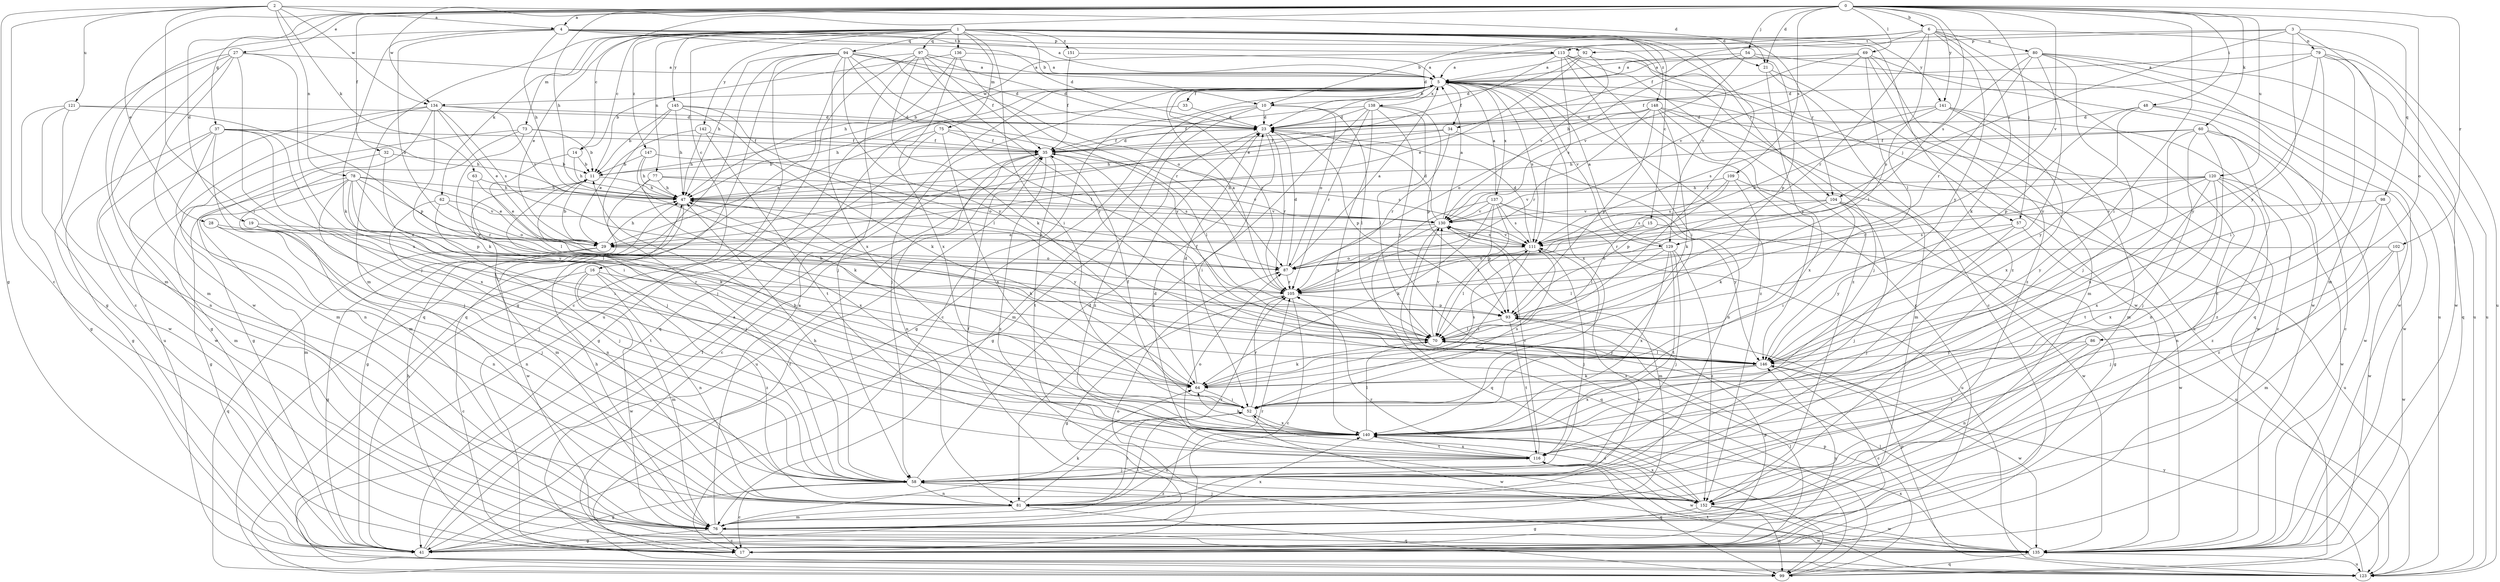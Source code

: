 strict digraph  {
0;
1;
2;
3;
4;
5;
6;
10;
11;
14;
15;
16;
17;
19;
21;
23;
27;
28;
29;
32;
33;
34;
35;
37;
41;
47;
48;
52;
54;
57;
58;
60;
62;
63;
64;
69;
70;
73;
75;
76;
77;
78;
79;
80;
81;
86;
87;
92;
93;
94;
97;
98;
99;
102;
104;
105;
109;
111;
113;
116;
120;
121;
123;
129;
130;
134;
135;
136;
137;
138;
140;
141;
142;
145;
146;
147;
148;
151;
152;
0 -> 4  [label=a];
0 -> 6  [label=b];
0 -> 14  [label=c];
0 -> 19  [label=d];
0 -> 21  [label=d];
0 -> 27  [label=e];
0 -> 28  [label=e];
0 -> 32  [label=f];
0 -> 37  [label=g];
0 -> 47  [label=h];
0 -> 48  [label=i];
0 -> 52  [label=i];
0 -> 54  [label=j];
0 -> 57  [label=j];
0 -> 60  [label=k];
0 -> 69  [label=l];
0 -> 86  [label=o];
0 -> 102  [label=r];
0 -> 109  [label=s];
0 -> 111  [label=s];
0 -> 120  [label=u];
0 -> 129  [label=v];
0 -> 134  [label=w];
0 -> 141  [label=y];
1 -> 10  [label=b];
1 -> 14  [label=c];
1 -> 15  [label=c];
1 -> 16  [label=c];
1 -> 21  [label=d];
1 -> 29  [label=e];
1 -> 52  [label=i];
1 -> 62  [label=k];
1 -> 70  [label=l];
1 -> 73  [label=m];
1 -> 75  [label=m];
1 -> 76  [label=m];
1 -> 77  [label=n];
1 -> 94  [label=q];
1 -> 97  [label=q];
1 -> 104  [label=r];
1 -> 129  [label=v];
1 -> 136  [label=x];
1 -> 141  [label=y];
1 -> 142  [label=y];
1 -> 145  [label=y];
1 -> 147  [label=z];
1 -> 148  [label=z];
1 -> 151  [label=z];
1 -> 152  [label=z];
2 -> 4  [label=a];
2 -> 17  [label=c];
2 -> 21  [label=d];
2 -> 41  [label=g];
2 -> 52  [label=i];
2 -> 63  [label=k];
2 -> 78  [label=n];
2 -> 121  [label=u];
2 -> 134  [label=w];
3 -> 76  [label=m];
3 -> 79  [label=n];
3 -> 92  [label=p];
3 -> 98  [label=q];
3 -> 104  [label=r];
3 -> 113  [label=t];
3 -> 146  [label=y];
4 -> 5  [label=a];
4 -> 23  [label=d];
4 -> 47  [label=h];
4 -> 64  [label=k];
4 -> 76  [label=m];
4 -> 87  [label=o];
4 -> 92  [label=p];
4 -> 104  [label=r];
4 -> 113  [label=t];
5 -> 10  [label=b];
5 -> 17  [label=c];
5 -> 33  [label=f];
5 -> 34  [label=f];
5 -> 57  [label=j];
5 -> 58  [label=j];
5 -> 99  [label=q];
5 -> 105  [label=r];
5 -> 111  [label=s];
5 -> 123  [label=u];
5 -> 129  [label=v];
5 -> 134  [label=w];
5 -> 137  [label=x];
5 -> 138  [label=x];
5 -> 140  [label=x];
5 -> 152  [label=z];
6 -> 10  [label=b];
6 -> 17  [label=c];
6 -> 23  [label=d];
6 -> 34  [label=f];
6 -> 64  [label=k];
6 -> 70  [label=l];
6 -> 80  [label=n];
6 -> 105  [label=r];
6 -> 123  [label=u];
6 -> 146  [label=y];
10 -> 23  [label=d];
10 -> 41  [label=g];
10 -> 70  [label=l];
10 -> 76  [label=m];
10 -> 87  [label=o];
10 -> 152  [label=z];
11 -> 47  [label=h];
11 -> 58  [label=j];
11 -> 76  [label=m];
14 -> 11  [label=b];
14 -> 47  [label=h];
14 -> 70  [label=l];
15 -> 29  [label=e];
15 -> 70  [label=l];
15 -> 123  [label=u];
16 -> 17  [label=c];
16 -> 76  [label=m];
16 -> 81  [label=n];
16 -> 105  [label=r];
16 -> 135  [label=w];
16 -> 152  [label=z];
17 -> 47  [label=h];
17 -> 70  [label=l];
19 -> 29  [label=e];
19 -> 81  [label=n];
19 -> 116  [label=t];
21 -> 17  [label=c];
21 -> 135  [label=w];
21 -> 146  [label=y];
23 -> 35  [label=f];
23 -> 41  [label=g];
23 -> 52  [label=i];
23 -> 93  [label=p];
23 -> 105  [label=r];
27 -> 5  [label=a];
27 -> 17  [label=c];
27 -> 41  [label=g];
27 -> 58  [label=j];
27 -> 76  [label=m];
27 -> 135  [label=w];
27 -> 140  [label=x];
28 -> 29  [label=e];
28 -> 58  [label=j];
28 -> 81  [label=n];
29 -> 11  [label=b];
29 -> 41  [label=g];
29 -> 47  [label=h];
29 -> 87  [label=o];
29 -> 99  [label=q];
32 -> 11  [label=b];
32 -> 76  [label=m];
32 -> 146  [label=y];
33 -> 23  [label=d];
33 -> 47  [label=h];
34 -> 35  [label=f];
34 -> 47  [label=h];
34 -> 81  [label=n];
34 -> 105  [label=r];
35 -> 11  [label=b];
35 -> 17  [label=c];
35 -> 23  [label=d];
35 -> 81  [label=n];
35 -> 111  [label=s];
35 -> 116  [label=t];
35 -> 123  [label=u];
35 -> 152  [label=z];
37 -> 35  [label=f];
37 -> 41  [label=g];
37 -> 47  [label=h];
37 -> 52  [label=i];
37 -> 58  [label=j];
37 -> 81  [label=n];
37 -> 135  [label=w];
37 -> 140  [label=x];
41 -> 5  [label=a];
41 -> 35  [label=f];
41 -> 93  [label=p];
41 -> 146  [label=y];
47 -> 130  [label=v];
47 -> 135  [label=w];
47 -> 146  [label=y];
48 -> 17  [label=c];
48 -> 23  [label=d];
48 -> 93  [label=p];
48 -> 135  [label=w];
48 -> 146  [label=y];
52 -> 35  [label=f];
52 -> 105  [label=r];
52 -> 111  [label=s];
52 -> 135  [label=w];
52 -> 140  [label=x];
54 -> 5  [label=a];
54 -> 47  [label=h];
54 -> 93  [label=p];
54 -> 123  [label=u];
54 -> 130  [label=v];
57 -> 58  [label=j];
57 -> 111  [label=s];
57 -> 135  [label=w];
57 -> 146  [label=y];
58 -> 17  [label=c];
58 -> 23  [label=d];
58 -> 41  [label=g];
58 -> 47  [label=h];
58 -> 81  [label=n];
58 -> 152  [label=z];
60 -> 35  [label=f];
60 -> 47  [label=h];
60 -> 58  [label=j];
60 -> 81  [label=n];
60 -> 135  [label=w];
60 -> 140  [label=x];
60 -> 152  [label=z];
62 -> 58  [label=j];
62 -> 81  [label=n];
62 -> 87  [label=o];
62 -> 130  [label=v];
63 -> 29  [label=e];
63 -> 47  [label=h];
63 -> 64  [label=k];
64 -> 23  [label=d];
64 -> 47  [label=h];
64 -> 52  [label=i];
64 -> 111  [label=s];
69 -> 5  [label=a];
69 -> 35  [label=f];
69 -> 70  [label=l];
69 -> 76  [label=m];
69 -> 130  [label=v];
69 -> 135  [label=w];
69 -> 152  [label=z];
70 -> 11  [label=b];
70 -> 35  [label=f];
70 -> 64  [label=k];
70 -> 130  [label=v];
70 -> 146  [label=y];
73 -> 11  [label=b];
73 -> 35  [label=f];
73 -> 41  [label=g];
73 -> 58  [label=j];
73 -> 76  [label=m];
75 -> 29  [label=e];
75 -> 35  [label=f];
75 -> 41  [label=g];
75 -> 70  [label=l];
75 -> 140  [label=x];
76 -> 5  [label=a];
76 -> 17  [label=c];
76 -> 41  [label=g];
76 -> 47  [label=h];
76 -> 52  [label=i];
76 -> 64  [label=k];
76 -> 105  [label=r];
76 -> 135  [label=w];
76 -> 140  [label=x];
77 -> 41  [label=g];
77 -> 47  [label=h];
77 -> 111  [label=s];
77 -> 130  [label=v];
77 -> 140  [label=x];
78 -> 29  [label=e];
78 -> 41  [label=g];
78 -> 47  [label=h];
78 -> 52  [label=i];
78 -> 58  [label=j];
78 -> 70  [label=l];
78 -> 76  [label=m];
78 -> 93  [label=p];
78 -> 105  [label=r];
79 -> 5  [label=a];
79 -> 23  [label=d];
79 -> 52  [label=i];
79 -> 116  [label=t];
79 -> 123  [label=u];
79 -> 135  [label=w];
79 -> 146  [label=y];
80 -> 5  [label=a];
80 -> 58  [label=j];
80 -> 87  [label=o];
80 -> 99  [label=q];
80 -> 105  [label=r];
80 -> 123  [label=u];
80 -> 135  [label=w];
80 -> 146  [label=y];
81 -> 52  [label=i];
81 -> 76  [label=m];
81 -> 99  [label=q];
81 -> 105  [label=r];
81 -> 111  [label=s];
86 -> 81  [label=n];
86 -> 116  [label=t];
86 -> 146  [label=y];
87 -> 5  [label=a];
87 -> 23  [label=d];
87 -> 47  [label=h];
87 -> 105  [label=r];
92 -> 5  [label=a];
92 -> 23  [label=d];
92 -> 29  [label=e];
92 -> 58  [label=j];
92 -> 130  [label=v];
93 -> 70  [label=l];
93 -> 116  [label=t];
94 -> 5  [label=a];
94 -> 17  [label=c];
94 -> 23  [label=d];
94 -> 41  [label=g];
94 -> 47  [label=h];
94 -> 70  [label=l];
94 -> 87  [label=o];
94 -> 99  [label=q];
94 -> 105  [label=r];
94 -> 140  [label=x];
94 -> 146  [label=y];
97 -> 5  [label=a];
97 -> 23  [label=d];
97 -> 35  [label=f];
97 -> 58  [label=j];
97 -> 64  [label=k];
97 -> 99  [label=q];
97 -> 123  [label=u];
97 -> 146  [label=y];
98 -> 130  [label=v];
98 -> 135  [label=w];
98 -> 140  [label=x];
98 -> 152  [label=z];
99 -> 93  [label=p];
99 -> 130  [label=v];
102 -> 58  [label=j];
102 -> 76  [label=m];
102 -> 87  [label=o];
102 -> 135  [label=w];
104 -> 52  [label=i];
104 -> 58  [label=j];
104 -> 105  [label=r];
104 -> 111  [label=s];
104 -> 123  [label=u];
104 -> 130  [label=v];
104 -> 135  [label=w];
105 -> 5  [label=a];
105 -> 17  [label=c];
105 -> 41  [label=g];
105 -> 93  [label=p];
109 -> 41  [label=g];
109 -> 47  [label=h];
109 -> 64  [label=k];
109 -> 93  [label=p];
109 -> 111  [label=s];
111 -> 23  [label=d];
111 -> 52  [label=i];
111 -> 58  [label=j];
111 -> 70  [label=l];
111 -> 87  [label=o];
111 -> 130  [label=v];
113 -> 5  [label=a];
113 -> 11  [label=b];
113 -> 17  [label=c];
113 -> 29  [label=e];
113 -> 52  [label=i];
113 -> 99  [label=q];
113 -> 111  [label=s];
113 -> 152  [label=z];
116 -> 23  [label=d];
116 -> 58  [label=j];
116 -> 87  [label=o];
116 -> 99  [label=q];
116 -> 130  [label=v];
116 -> 135  [label=w];
116 -> 140  [label=x];
120 -> 47  [label=h];
120 -> 81  [label=n];
120 -> 105  [label=r];
120 -> 116  [label=t];
120 -> 130  [label=v];
120 -> 135  [label=w];
120 -> 140  [label=x];
120 -> 146  [label=y];
120 -> 152  [label=z];
121 -> 23  [label=d];
121 -> 41  [label=g];
121 -> 81  [label=n];
121 -> 93  [label=p];
121 -> 135  [label=w];
123 -> 35  [label=f];
123 -> 93  [label=p];
123 -> 116  [label=t];
123 -> 146  [label=y];
129 -> 5  [label=a];
129 -> 58  [label=j];
129 -> 70  [label=l];
129 -> 87  [label=o];
129 -> 116  [label=t];
129 -> 140  [label=x];
129 -> 152  [label=z];
130 -> 5  [label=a];
130 -> 23  [label=d];
130 -> 29  [label=e];
130 -> 76  [label=m];
130 -> 99  [label=q];
130 -> 105  [label=r];
130 -> 111  [label=s];
134 -> 23  [label=d];
134 -> 29  [label=e];
134 -> 41  [label=g];
134 -> 64  [label=k];
134 -> 76  [label=m];
134 -> 111  [label=s];
134 -> 123  [label=u];
134 -> 130  [label=v];
135 -> 70  [label=l];
135 -> 87  [label=o];
135 -> 99  [label=q];
135 -> 123  [label=u];
135 -> 140  [label=x];
136 -> 5  [label=a];
136 -> 11  [label=b];
136 -> 47  [label=h];
136 -> 140  [label=x];
136 -> 146  [label=y];
137 -> 5  [label=a];
137 -> 64  [label=k];
137 -> 70  [label=l];
137 -> 93  [label=p];
137 -> 99  [label=q];
137 -> 111  [label=s];
137 -> 123  [label=u];
137 -> 130  [label=v];
137 -> 146  [label=y];
138 -> 23  [label=d];
138 -> 35  [label=f];
138 -> 70  [label=l];
138 -> 81  [label=n];
138 -> 93  [label=p];
138 -> 105  [label=r];
138 -> 140  [label=x];
138 -> 146  [label=y];
140 -> 11  [label=b];
140 -> 64  [label=k];
140 -> 70  [label=l];
140 -> 81  [label=n];
140 -> 116  [label=t];
141 -> 17  [label=c];
141 -> 23  [label=d];
141 -> 76  [label=m];
141 -> 87  [label=o];
141 -> 111  [label=s];
141 -> 140  [label=x];
142 -> 29  [label=e];
142 -> 35  [label=f];
142 -> 47  [label=h];
142 -> 116  [label=t];
145 -> 11  [label=b];
145 -> 23  [label=d];
145 -> 47  [label=h];
145 -> 58  [label=j];
145 -> 64  [label=k];
145 -> 70  [label=l];
146 -> 17  [label=c];
146 -> 64  [label=k];
146 -> 70  [label=l];
146 -> 135  [label=w];
146 -> 140  [label=x];
147 -> 11  [label=b];
147 -> 47  [label=h];
147 -> 64  [label=k];
147 -> 87  [label=o];
148 -> 23  [label=d];
148 -> 64  [label=k];
148 -> 76  [label=m];
148 -> 87  [label=o];
148 -> 93  [label=p];
148 -> 105  [label=r];
148 -> 135  [label=w];
148 -> 140  [label=x];
151 -> 5  [label=a];
151 -> 35  [label=f];
152 -> 35  [label=f];
152 -> 41  [label=g];
152 -> 52  [label=i];
152 -> 58  [label=j];
152 -> 99  [label=q];
152 -> 105  [label=r];
152 -> 135  [label=w];
152 -> 140  [label=x];
}
